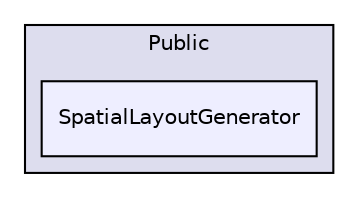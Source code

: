 digraph "SpatialLayoutGenerator" {
  compound=true
  node [ fontsize="10", fontname="Helvetica"];
  edge [ labelfontsize="10", labelfontname="Helvetica"];
  subgraph clusterdir_6afef73b746a448c54f3241966cf63e7 {
    graph [ bgcolor="#ddddee", pencolor="black", label="Public" fontname="Helvetica", fontsize="10", URL="dir_6afef73b746a448c54f3241966cf63e7.html"]
  dir_b979a2bd4c2c02bacc8de4a6ab8cfced [shape=box, label="SpatialLayoutGenerator", style="filled", fillcolor="#eeeeff", pencolor="black", URL="dir_b979a2bd4c2c02bacc8de4a6ab8cfced.html"];
  }
}
